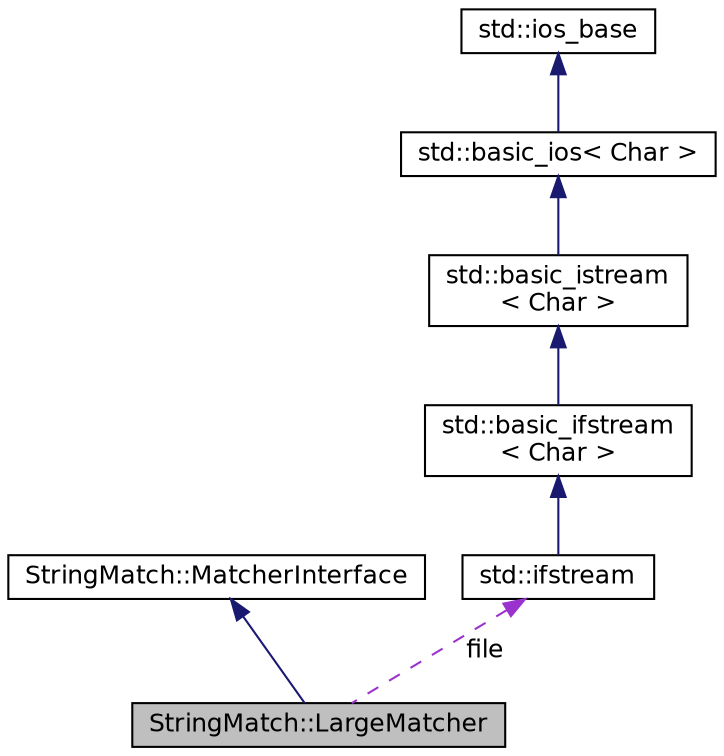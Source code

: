 digraph "StringMatch::LargeMatcher"
{
 // INTERACTIVE_SVG=YES
 // LATEX_PDF_SIZE
  edge [fontname="Helvetica",fontsize="12",labelfontname="Helvetica",labelfontsize="12"];
  node [fontname="Helvetica",fontsize="12",shape=record];
  Node1 [label="StringMatch::LargeMatcher",height=0.2,width=0.4,color="black", fillcolor="grey75", style="filled", fontcolor="black",tooltip="Find occurances in file without loading the whole file into the memory."];
  Node2 -> Node1 [dir="back",color="midnightblue",fontsize="12",style="solid"];
  Node2 [label="StringMatch::MatcherInterface",height=0.2,width=0.4,color="black", fillcolor="white", style="filled",URL="$a00901.html",tooltip="Interface for string matching algorithm."];
  Node3 -> Node1 [dir="back",color="darkorchid3",fontsize="12",style="dashed",label=" file" ];
  Node3 [label="std::ifstream",height=0.2,width=0.4,color="black", fillcolor="white", style="filled",tooltip=" "];
  Node4 -> Node3 [dir="back",color="midnightblue",fontsize="12",style="solid"];
  Node4 [label="std::basic_ifstream\l\< Char \>",height=0.2,width=0.4,color="black", fillcolor="white", style="filled",tooltip=" "];
  Node5 -> Node4 [dir="back",color="midnightblue",fontsize="12",style="solid"];
  Node5 [label="std::basic_istream\l\< Char \>",height=0.2,width=0.4,color="black", fillcolor="white", style="filled",tooltip=" "];
  Node6 -> Node5 [dir="back",color="midnightblue",fontsize="12",style="solid"];
  Node6 [label="std::basic_ios\< Char \>",height=0.2,width=0.4,color="black", fillcolor="white", style="filled",tooltip=" "];
  Node7 -> Node6 [dir="back",color="midnightblue",fontsize="12",style="solid"];
  Node7 [label="std::ios_base",height=0.2,width=0.4,color="black", fillcolor="white", style="filled",tooltip=" "];
}
